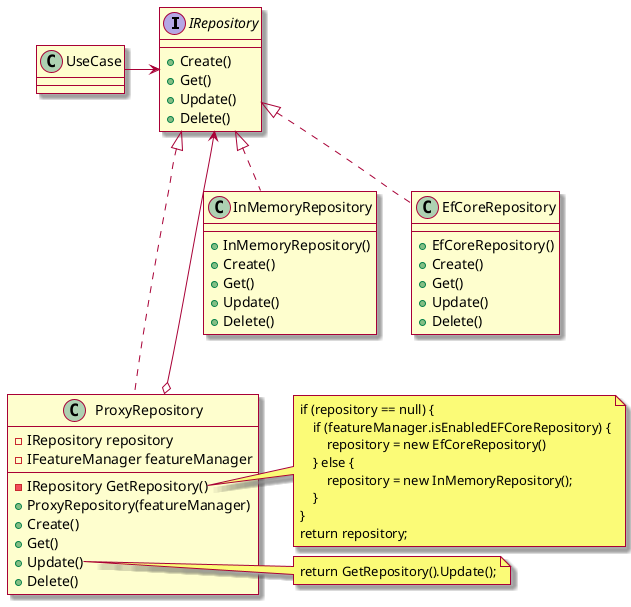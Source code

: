 @startuml

skin rose

interface IRepository {
    +Create()
    +Get()
    +Update()
    +Delete()
}

class InMemoryRepository {
    +InMemoryRepository()
    +Create()
    +Get()
    +Update()
    +Delete()
}
class EfCoreRepository {
    +EfCoreRepository()
    +Create()
    +Get()
    +Update()
    +Delete()
}
class ProxyRepository {
    -IRepository repository
    -IFeatureManager featureManager
    -IRepository GetRepository()
    +ProxyRepository(featureManager)
    +Create()
    +Get()
    +Update()
    +Delete()
}

note right of ProxyRepository::GetRepository
    if (repository == null) {
        if (featureManager.isEnabledEFCoreRepository) {
            repository = new EfCoreRepository()
        } else {
            repository = new InMemoryRepository();
        }
    }
    return repository;
end note

note right of ProxyRepository::Update
    return GetRepository().Update();
end note

class UseCase

UseCase -right-> IRepository

InMemoryRepository .up.|> IRepository
EfCoreRepository .up.|> IRepository
ProxyRepository .up..|> IRepository

ProxyRepository o--> IRepository

@enduml